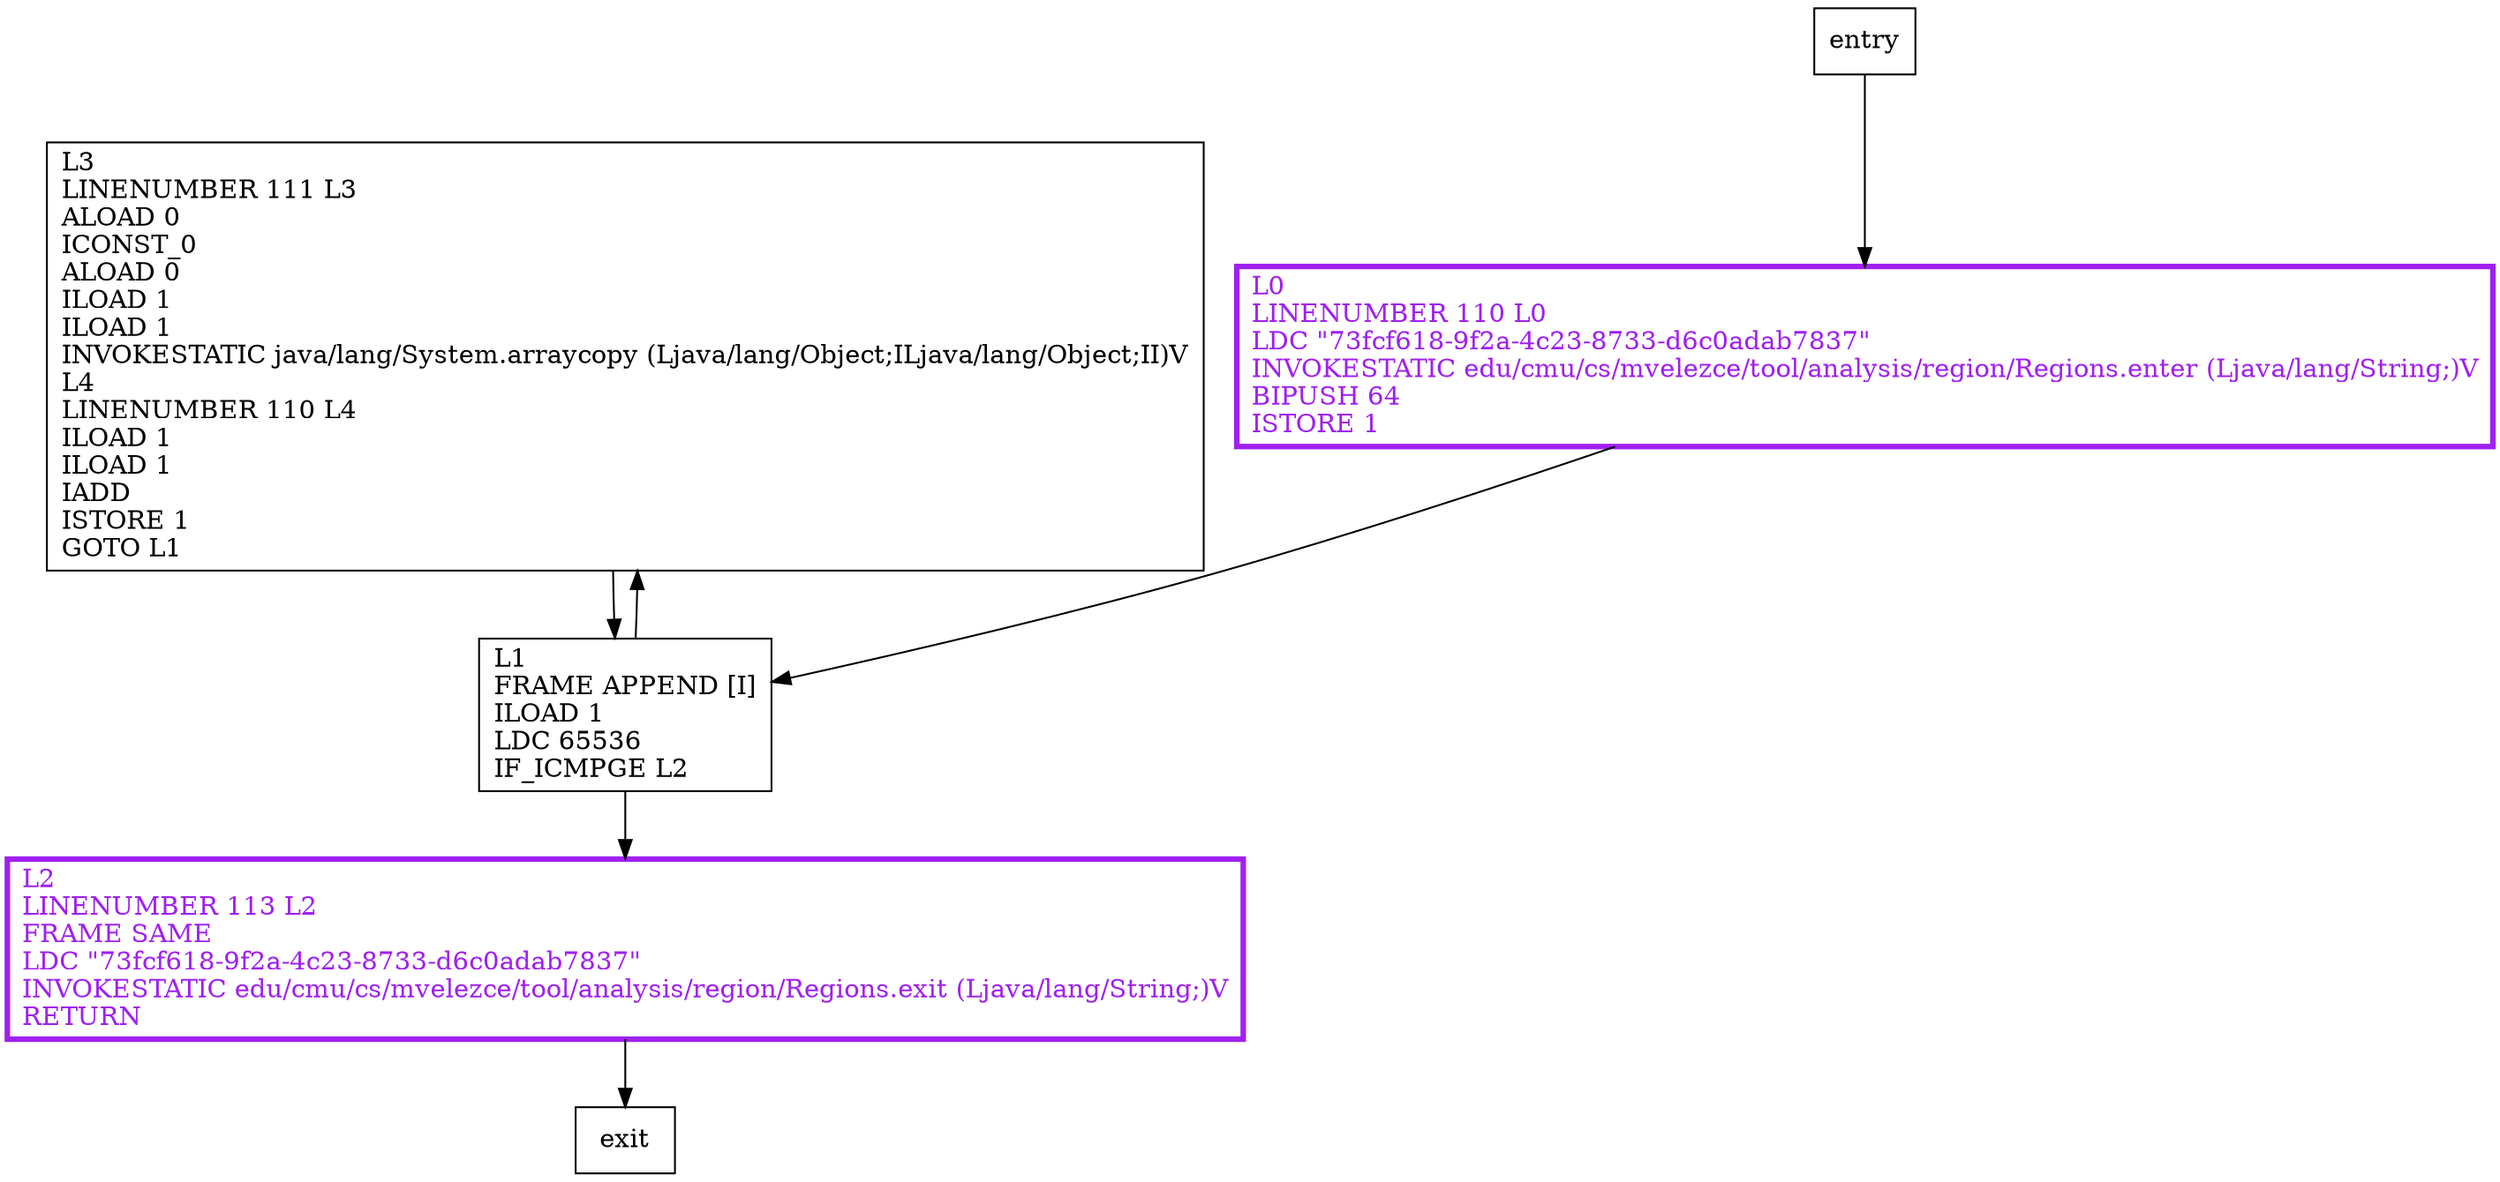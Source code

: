 digraph expand {
node [shape=record];
1613405748 [label="L3\lLINENUMBER 111 L3\lALOAD 0\lICONST_0\lALOAD 0\lILOAD 1\lILOAD 1\lINVOKESTATIC java/lang/System.arraycopy (Ljava/lang/Object;ILjava/lang/Object;II)V\lL4\lLINENUMBER 110 L4\lILOAD 1\lILOAD 1\lIADD\lISTORE 1\lGOTO L1\l"];
853492802 [label="L1\lFRAME APPEND [I]\lILOAD 1\lLDC 65536\lIF_ICMPGE L2\l"];
2077077883 [label="L0\lLINENUMBER 110 L0\lLDC \"73fcf618-9f2a-4c23-8733-d6c0adab7837\"\lINVOKESTATIC edu/cmu/cs/mvelezce/tool/analysis/region/Regions.enter (Ljava/lang/String;)V\lBIPUSH 64\lISTORE 1\l"];
830396745 [label="L2\lLINENUMBER 113 L2\lFRAME SAME\lLDC \"73fcf618-9f2a-4c23-8733-d6c0adab7837\"\lINVOKESTATIC edu/cmu/cs/mvelezce/tool/analysis/region/Regions.exit (Ljava/lang/String;)V\lRETURN\l"];
entry;
exit;
entry -> 2077077883;
1613405748 -> 853492802;
853492802 -> 1613405748;
853492802 -> 830396745;
2077077883 -> 853492802;
830396745 -> exit;
2077077883[fontcolor="purple", penwidth=3, color="purple"];
830396745[fontcolor="purple", penwidth=3, color="purple"];
}

